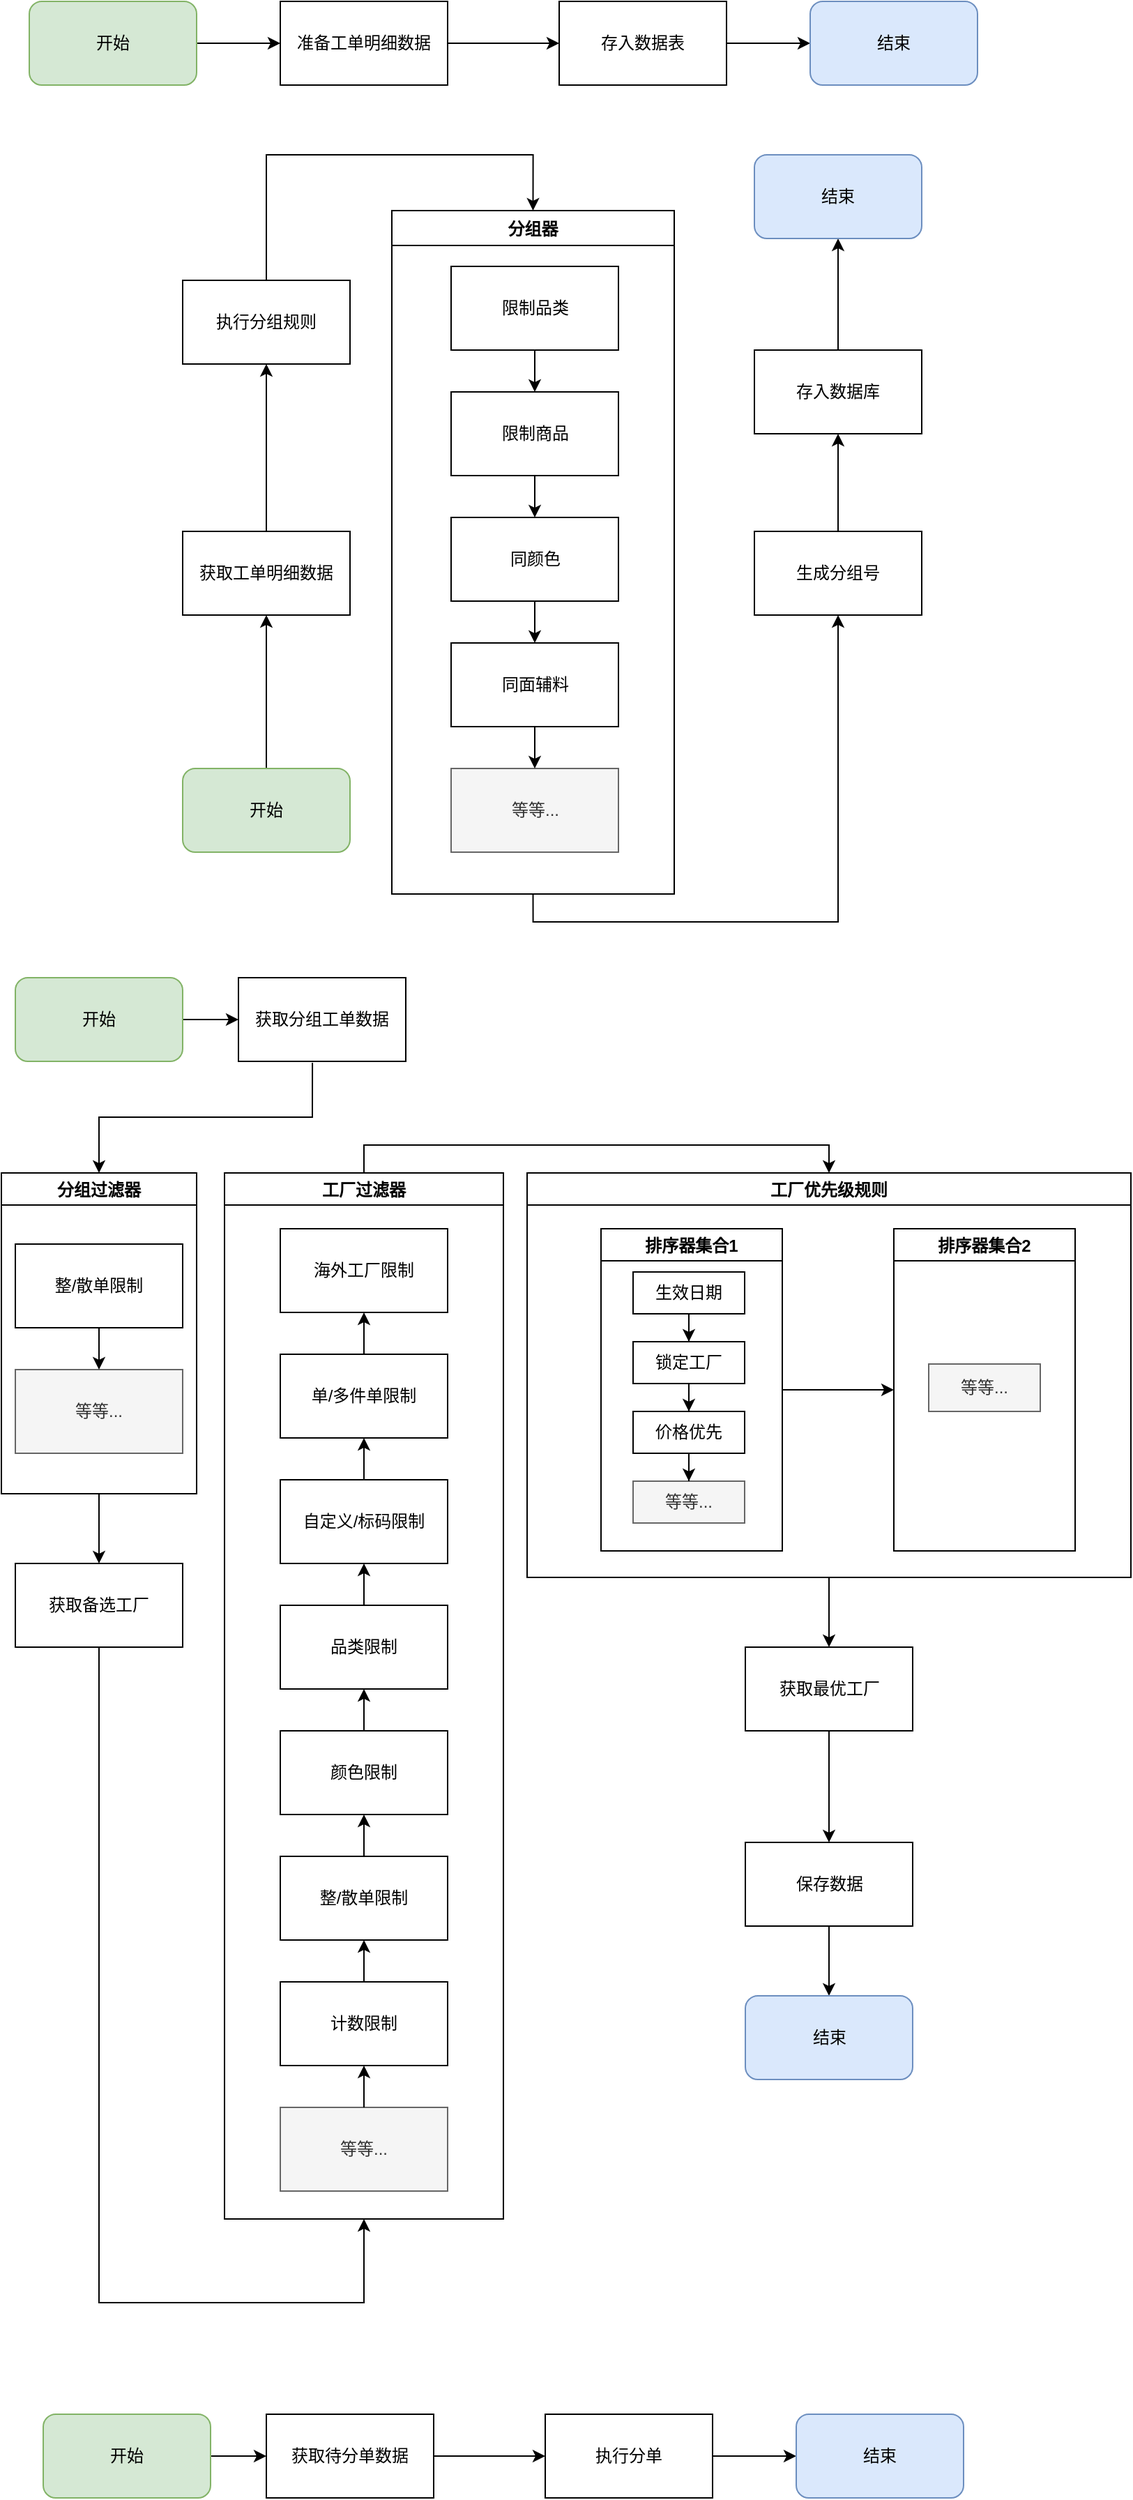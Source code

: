 <mxfile version="15.0.3" type="github">
  <diagram id="PkxNSf3w1aPMf5KJn0CN" name="Page-1">
    <mxGraphModel dx="1230" dy="731" grid="1" gridSize="10" guides="1" tooltips="1" connect="1" arrows="1" fold="1" page="1" pageScale="1" pageWidth="827" pageHeight="1169" math="0" shadow="0">
      <root>
        <mxCell id="0" />
        <mxCell id="1" parent="0" />
        <mxCell id="IBnDp6L8m_IgXKUZqDsy-4" value="" style="edgeStyle=orthogonalEdgeStyle;rounded=0;orthogonalLoop=1;jettySize=auto;html=1;" edge="1" parent="1" source="IBnDp6L8m_IgXKUZqDsy-1" target="IBnDp6L8m_IgXKUZqDsy-2">
          <mxGeometry relative="1" as="geometry" />
        </mxCell>
        <mxCell id="IBnDp6L8m_IgXKUZqDsy-1" value="准备工单明细数据" style="rounded=0;whiteSpace=wrap;html=1;" vertex="1" parent="1">
          <mxGeometry x="210" y="90" width="120" height="60" as="geometry" />
        </mxCell>
        <mxCell id="IBnDp6L8m_IgXKUZqDsy-12" value="" style="edgeStyle=orthogonalEdgeStyle;rounded=0;orthogonalLoop=1;jettySize=auto;html=1;" edge="1" parent="1" source="IBnDp6L8m_IgXKUZqDsy-2" target="IBnDp6L8m_IgXKUZqDsy-11">
          <mxGeometry relative="1" as="geometry" />
        </mxCell>
        <mxCell id="IBnDp6L8m_IgXKUZqDsy-2" value="存入数据表" style="rounded=0;whiteSpace=wrap;html=1;" vertex="1" parent="1">
          <mxGeometry x="410" y="90" width="120" height="60" as="geometry" />
        </mxCell>
        <mxCell id="IBnDp6L8m_IgXKUZqDsy-8" value="" style="edgeStyle=orthogonalEdgeStyle;rounded=0;orthogonalLoop=1;jettySize=auto;html=1;" edge="1" parent="1" source="IBnDp6L8m_IgXKUZqDsy-7" target="IBnDp6L8m_IgXKUZqDsy-1">
          <mxGeometry relative="1" as="geometry" />
        </mxCell>
        <mxCell id="IBnDp6L8m_IgXKUZqDsy-7" value="开始" style="rounded=1;whiteSpace=wrap;html=1;fillColor=#d5e8d4;strokeColor=#82b366;" vertex="1" parent="1">
          <mxGeometry x="30" y="90" width="120" height="60" as="geometry" />
        </mxCell>
        <mxCell id="IBnDp6L8m_IgXKUZqDsy-11" value="结束" style="rounded=1;whiteSpace=wrap;html=1;fillColor=#dae8fc;strokeColor=#6c8ebf;" vertex="1" parent="1">
          <mxGeometry x="590" y="90" width="120" height="60" as="geometry" />
        </mxCell>
        <mxCell id="IBnDp6L8m_IgXKUZqDsy-36" value="" style="edgeStyle=orthogonalEdgeStyle;rounded=0;orthogonalLoop=1;jettySize=auto;html=1;" edge="1" parent="1" source="IBnDp6L8m_IgXKUZqDsy-13" target="IBnDp6L8m_IgXKUZqDsy-35">
          <mxGeometry relative="1" as="geometry" />
        </mxCell>
        <mxCell id="IBnDp6L8m_IgXKUZqDsy-13" value="开始" style="rounded=1;whiteSpace=wrap;html=1;fillColor=#d5e8d4;strokeColor=#82b366;" vertex="1" parent="1">
          <mxGeometry x="140" y="640" width="120" height="60" as="geometry" />
        </mxCell>
        <mxCell id="IBnDp6L8m_IgXKUZqDsy-18" style="edgeStyle=orthogonalEdgeStyle;rounded=0;orthogonalLoop=1;jettySize=auto;html=1;exitX=0.5;exitY=0;exitDx=0;exitDy=0;entryX=0.5;entryY=0;entryDx=0;entryDy=0;" edge="1" parent="1" source="IBnDp6L8m_IgXKUZqDsy-14" target="IBnDp6L8m_IgXKUZqDsy-34">
          <mxGeometry relative="1" as="geometry">
            <mxPoint x="420" y="200" as="targetPoint" />
            <Array as="points">
              <mxPoint x="200" y="200" />
              <mxPoint x="391" y="200" />
            </Array>
          </mxGeometry>
        </mxCell>
        <mxCell id="IBnDp6L8m_IgXKUZqDsy-14" value="执行分组规则" style="rounded=0;whiteSpace=wrap;html=1;" vertex="1" parent="1">
          <mxGeometry x="140" y="290" width="120" height="60" as="geometry" />
        </mxCell>
        <mxCell id="IBnDp6L8m_IgXKUZqDsy-28" value="" style="edgeStyle=orthogonalEdgeStyle;rounded=0;orthogonalLoop=1;jettySize=auto;html=1;exitX=0.5;exitY=1;exitDx=0;exitDy=0;entryX=0.5;entryY=1;entryDx=0;entryDy=0;" edge="1" parent="1" source="IBnDp6L8m_IgXKUZqDsy-34" target="IBnDp6L8m_IgXKUZqDsy-27">
          <mxGeometry relative="1" as="geometry" />
        </mxCell>
        <mxCell id="IBnDp6L8m_IgXKUZqDsy-30" value="" style="edgeStyle=orthogonalEdgeStyle;rounded=0;orthogonalLoop=1;jettySize=auto;html=1;" edge="1" parent="1" source="IBnDp6L8m_IgXKUZqDsy-27" target="IBnDp6L8m_IgXKUZqDsy-29">
          <mxGeometry relative="1" as="geometry" />
        </mxCell>
        <mxCell id="IBnDp6L8m_IgXKUZqDsy-27" value="生成分组号" style="whiteSpace=wrap;html=1;rounded=0;" vertex="1" parent="1">
          <mxGeometry x="550" y="470" width="120" height="60" as="geometry" />
        </mxCell>
        <mxCell id="IBnDp6L8m_IgXKUZqDsy-32" value="" style="edgeStyle=orthogonalEdgeStyle;rounded=0;orthogonalLoop=1;jettySize=auto;html=1;" edge="1" parent="1" source="IBnDp6L8m_IgXKUZqDsy-29" target="IBnDp6L8m_IgXKUZqDsy-31">
          <mxGeometry relative="1" as="geometry" />
        </mxCell>
        <mxCell id="IBnDp6L8m_IgXKUZqDsy-29" value="存入数据库" style="whiteSpace=wrap;html=1;rounded=0;" vertex="1" parent="1">
          <mxGeometry x="550" y="340" width="120" height="60" as="geometry" />
        </mxCell>
        <mxCell id="IBnDp6L8m_IgXKUZqDsy-31" value="结束" style="rounded=1;whiteSpace=wrap;html=1;fillColor=#dae8fc;strokeColor=#6c8ebf;" vertex="1" parent="1">
          <mxGeometry x="550" y="200" width="120" height="60" as="geometry" />
        </mxCell>
        <mxCell id="IBnDp6L8m_IgXKUZqDsy-34" value="分组器" style="swimlane;verticalAlign=middle;fillColor=none;startSize=25;" vertex="1" parent="1">
          <mxGeometry x="290" y="240" width="202.5" height="490" as="geometry">
            <mxRectangle x="290" y="240" width="90" height="23" as="alternateBounds" />
          </mxGeometry>
        </mxCell>
        <mxCell id="IBnDp6L8m_IgXKUZqDsy-17" value="限制品类" style="rounded=0;whiteSpace=wrap;html=1;" vertex="1" parent="IBnDp6L8m_IgXKUZqDsy-34">
          <mxGeometry x="42.5" y="40" width="120" height="60" as="geometry" />
        </mxCell>
        <mxCell id="IBnDp6L8m_IgXKUZqDsy-19" value="限制商品" style="whiteSpace=wrap;html=1;rounded=0;" vertex="1" parent="IBnDp6L8m_IgXKUZqDsy-34">
          <mxGeometry x="42.5" y="130" width="120" height="60" as="geometry" />
        </mxCell>
        <mxCell id="IBnDp6L8m_IgXKUZqDsy-20" value="" style="edgeStyle=orthogonalEdgeStyle;rounded=0;orthogonalLoop=1;jettySize=auto;html=1;" edge="1" parent="IBnDp6L8m_IgXKUZqDsy-34" source="IBnDp6L8m_IgXKUZqDsy-17" target="IBnDp6L8m_IgXKUZqDsy-19">
          <mxGeometry relative="1" as="geometry" />
        </mxCell>
        <mxCell id="IBnDp6L8m_IgXKUZqDsy-21" value="同颜色" style="whiteSpace=wrap;html=1;rounded=0;" vertex="1" parent="IBnDp6L8m_IgXKUZqDsy-34">
          <mxGeometry x="42.5" y="220" width="120" height="60" as="geometry" />
        </mxCell>
        <mxCell id="IBnDp6L8m_IgXKUZqDsy-22" value="" style="edgeStyle=orthogonalEdgeStyle;rounded=0;orthogonalLoop=1;jettySize=auto;html=1;" edge="1" parent="IBnDp6L8m_IgXKUZqDsy-34" source="IBnDp6L8m_IgXKUZqDsy-19" target="IBnDp6L8m_IgXKUZqDsy-21">
          <mxGeometry relative="1" as="geometry" />
        </mxCell>
        <mxCell id="IBnDp6L8m_IgXKUZqDsy-23" value="同面辅料" style="whiteSpace=wrap;html=1;rounded=0;" vertex="1" parent="IBnDp6L8m_IgXKUZqDsy-34">
          <mxGeometry x="42.5" y="310" width="120" height="60" as="geometry" />
        </mxCell>
        <mxCell id="IBnDp6L8m_IgXKUZqDsy-24" value="" style="edgeStyle=orthogonalEdgeStyle;rounded=0;orthogonalLoop=1;jettySize=auto;html=1;" edge="1" parent="IBnDp6L8m_IgXKUZqDsy-34" source="IBnDp6L8m_IgXKUZqDsy-21" target="IBnDp6L8m_IgXKUZqDsy-23">
          <mxGeometry relative="1" as="geometry" />
        </mxCell>
        <mxCell id="IBnDp6L8m_IgXKUZqDsy-25" value="等等..." style="whiteSpace=wrap;html=1;rounded=0;fillColor=#f5f5f5;strokeColor=#666666;fontColor=#333333;" vertex="1" parent="IBnDp6L8m_IgXKUZqDsy-34">
          <mxGeometry x="42.5" y="400" width="120" height="60" as="geometry" />
        </mxCell>
        <mxCell id="IBnDp6L8m_IgXKUZqDsy-26" value="" style="edgeStyle=orthogonalEdgeStyle;rounded=0;orthogonalLoop=1;jettySize=auto;html=1;" edge="1" parent="IBnDp6L8m_IgXKUZqDsy-34" source="IBnDp6L8m_IgXKUZqDsy-23" target="IBnDp6L8m_IgXKUZqDsy-25">
          <mxGeometry relative="1" as="geometry" />
        </mxCell>
        <mxCell id="IBnDp6L8m_IgXKUZqDsy-37" style="edgeStyle=orthogonalEdgeStyle;rounded=0;orthogonalLoop=1;jettySize=auto;html=1;" edge="1" parent="1" source="IBnDp6L8m_IgXKUZqDsy-35" target="IBnDp6L8m_IgXKUZqDsy-14">
          <mxGeometry relative="1" as="geometry" />
        </mxCell>
        <mxCell id="IBnDp6L8m_IgXKUZqDsy-35" value="获取工单明细数据" style="rounded=0;whiteSpace=wrap;html=1;fillColor=none;verticalAlign=middle;" vertex="1" parent="1">
          <mxGeometry x="140" y="470" width="120" height="60" as="geometry" />
        </mxCell>
        <mxCell id="IBnDp6L8m_IgXKUZqDsy-53" value="" style="edgeStyle=orthogonalEdgeStyle;rounded=0;orthogonalLoop=1;jettySize=auto;html=1;" edge="1" parent="1" source="IBnDp6L8m_IgXKUZqDsy-45" target="IBnDp6L8m_IgXKUZqDsy-52">
          <mxGeometry relative="1" as="geometry" />
        </mxCell>
        <mxCell id="IBnDp6L8m_IgXKUZqDsy-45" value="开始" style="rounded=1;whiteSpace=wrap;html=1;fillColor=#d5e8d4;verticalAlign=middle;strokeColor=#82b366;" vertex="1" parent="1">
          <mxGeometry x="20" y="790" width="120" height="60" as="geometry" />
        </mxCell>
        <mxCell id="IBnDp6L8m_IgXKUZqDsy-58" style="edgeStyle=orthogonalEdgeStyle;rounded=0;orthogonalLoop=1;jettySize=auto;html=1;entryX=0.5;entryY=0;entryDx=0;entryDy=0;exitX=0.442;exitY=1.017;exitDx=0;exitDy=0;exitPerimeter=0;" edge="1" parent="1" source="IBnDp6L8m_IgXKUZqDsy-52" target="IBnDp6L8m_IgXKUZqDsy-54">
          <mxGeometry relative="1" as="geometry" />
        </mxCell>
        <mxCell id="IBnDp6L8m_IgXKUZqDsy-52" value="获取分组工单数据" style="rounded=0;whiteSpace=wrap;html=1;fillColor=none;verticalAlign=middle;" vertex="1" parent="1">
          <mxGeometry x="180" y="790" width="120" height="60" as="geometry" />
        </mxCell>
        <mxCell id="IBnDp6L8m_IgXKUZqDsy-60" value="" style="edgeStyle=orthogonalEdgeStyle;rounded=0;orthogonalLoop=1;jettySize=auto;html=1;" edge="1" parent="1" source="IBnDp6L8m_IgXKUZqDsy-54" target="IBnDp6L8m_IgXKUZqDsy-59">
          <mxGeometry relative="1" as="geometry" />
        </mxCell>
        <mxCell id="IBnDp6L8m_IgXKUZqDsy-54" value="分组过滤器" style="swimlane;fillColor=none;verticalAlign=middle;" vertex="1" parent="1">
          <mxGeometry x="10" y="930" width="140" height="230" as="geometry" />
        </mxCell>
        <mxCell id="IBnDp6L8m_IgXKUZqDsy-55" value="整/散单限制" style="whiteSpace=wrap;html=1;fillColor=none;verticalAlign=middle;" vertex="1" parent="IBnDp6L8m_IgXKUZqDsy-54">
          <mxGeometry x="10" y="51" width="120" height="60" as="geometry" />
        </mxCell>
        <mxCell id="IBnDp6L8m_IgXKUZqDsy-56" value="等等..." style="whiteSpace=wrap;html=1;fillColor=#f5f5f5;strokeColor=#666666;fontColor=#333333;" vertex="1" parent="IBnDp6L8m_IgXKUZqDsy-54">
          <mxGeometry x="10" y="141" width="120" height="60" as="geometry" />
        </mxCell>
        <mxCell id="IBnDp6L8m_IgXKUZqDsy-57" value="" style="edgeStyle=orthogonalEdgeStyle;rounded=0;orthogonalLoop=1;jettySize=auto;html=1;" edge="1" parent="IBnDp6L8m_IgXKUZqDsy-54" source="IBnDp6L8m_IgXKUZqDsy-55" target="IBnDp6L8m_IgXKUZqDsy-56">
          <mxGeometry relative="1" as="geometry" />
        </mxCell>
        <mxCell id="IBnDp6L8m_IgXKUZqDsy-62" style="edgeStyle=orthogonalEdgeStyle;rounded=0;orthogonalLoop=1;jettySize=auto;html=1;entryX=0.5;entryY=1;entryDx=0;entryDy=0;exitX=0.5;exitY=1;exitDx=0;exitDy=0;" edge="1" parent="1" source="IBnDp6L8m_IgXKUZqDsy-59" target="IBnDp6L8m_IgXKUZqDsy-61">
          <mxGeometry relative="1" as="geometry">
            <mxPoint x="399" y="1640" as="targetPoint" />
            <Array as="points">
              <mxPoint x="80" y="1740" />
              <mxPoint x="270" y="1740" />
            </Array>
          </mxGeometry>
        </mxCell>
        <mxCell id="IBnDp6L8m_IgXKUZqDsy-59" value="获取备选工厂" style="whiteSpace=wrap;html=1;fontStyle=0;fillColor=none;startSize=23;" vertex="1" parent="1">
          <mxGeometry x="20" y="1210" width="120" height="60" as="geometry" />
        </mxCell>
        <mxCell id="IBnDp6L8m_IgXKUZqDsy-85" style="edgeStyle=orthogonalEdgeStyle;rounded=0;orthogonalLoop=1;jettySize=auto;html=1;entryX=0.5;entryY=0;entryDx=0;entryDy=0;exitX=0.5;exitY=0;exitDx=0;exitDy=0;" edge="1" parent="1" source="IBnDp6L8m_IgXKUZqDsy-61" target="IBnDp6L8m_IgXKUZqDsy-84">
          <mxGeometry relative="1" as="geometry" />
        </mxCell>
        <mxCell id="IBnDp6L8m_IgXKUZqDsy-61" value="工厂过滤器" style="swimlane;fillColor=none;verticalAlign=middle;" vertex="1" parent="1">
          <mxGeometry x="170" y="930" width="200" height="750" as="geometry">
            <mxRectangle x="414" y="840" width="90" height="23" as="alternateBounds" />
          </mxGeometry>
        </mxCell>
        <mxCell id="IBnDp6L8m_IgXKUZqDsy-63" value="海外工厂限制" style="rounded=0;whiteSpace=wrap;html=1;fillColor=none;verticalAlign=middle;" vertex="1" parent="IBnDp6L8m_IgXKUZqDsy-61">
          <mxGeometry x="40" y="40" width="120" height="60" as="geometry" />
        </mxCell>
        <mxCell id="IBnDp6L8m_IgXKUZqDsy-64" value="单/多件单限制" style="whiteSpace=wrap;html=1;rounded=0;fillColor=none;" vertex="1" parent="IBnDp6L8m_IgXKUZqDsy-61">
          <mxGeometry x="40" y="130" width="120" height="60" as="geometry" />
        </mxCell>
        <mxCell id="IBnDp6L8m_IgXKUZqDsy-65" value="" style="edgeStyle=orthogonalEdgeStyle;rounded=0;orthogonalLoop=1;jettySize=auto;html=1;" edge="1" parent="IBnDp6L8m_IgXKUZqDsy-61" source="IBnDp6L8m_IgXKUZqDsy-64" target="IBnDp6L8m_IgXKUZqDsy-63">
          <mxGeometry relative="1" as="geometry" />
        </mxCell>
        <mxCell id="IBnDp6L8m_IgXKUZqDsy-66" value="自定义/标码限制" style="whiteSpace=wrap;html=1;rounded=0;fillColor=none;" vertex="1" parent="IBnDp6L8m_IgXKUZqDsy-61">
          <mxGeometry x="40" y="220" width="120" height="60" as="geometry" />
        </mxCell>
        <mxCell id="IBnDp6L8m_IgXKUZqDsy-67" value="" style="edgeStyle=orthogonalEdgeStyle;rounded=0;orthogonalLoop=1;jettySize=auto;html=1;" edge="1" parent="IBnDp6L8m_IgXKUZqDsy-61" source="IBnDp6L8m_IgXKUZqDsy-66" target="IBnDp6L8m_IgXKUZqDsy-64">
          <mxGeometry relative="1" as="geometry" />
        </mxCell>
        <mxCell id="IBnDp6L8m_IgXKUZqDsy-68" value="品类限制" style="whiteSpace=wrap;html=1;rounded=0;fillColor=none;" vertex="1" parent="IBnDp6L8m_IgXKUZqDsy-61">
          <mxGeometry x="40" y="310" width="120" height="60" as="geometry" />
        </mxCell>
        <mxCell id="IBnDp6L8m_IgXKUZqDsy-69" value="" style="edgeStyle=orthogonalEdgeStyle;rounded=0;orthogonalLoop=1;jettySize=auto;html=1;" edge="1" parent="IBnDp6L8m_IgXKUZqDsy-61" source="IBnDp6L8m_IgXKUZqDsy-68" target="IBnDp6L8m_IgXKUZqDsy-66">
          <mxGeometry relative="1" as="geometry" />
        </mxCell>
        <mxCell id="IBnDp6L8m_IgXKUZqDsy-70" value="颜色限制" style="whiteSpace=wrap;html=1;rounded=0;fillColor=none;" vertex="1" parent="IBnDp6L8m_IgXKUZqDsy-61">
          <mxGeometry x="40" y="400" width="120" height="60" as="geometry" />
        </mxCell>
        <mxCell id="IBnDp6L8m_IgXKUZqDsy-71" value="" style="edgeStyle=orthogonalEdgeStyle;rounded=0;orthogonalLoop=1;jettySize=auto;html=1;" edge="1" parent="IBnDp6L8m_IgXKUZqDsy-61" source="IBnDp6L8m_IgXKUZqDsy-70" target="IBnDp6L8m_IgXKUZqDsy-68">
          <mxGeometry relative="1" as="geometry" />
        </mxCell>
        <mxCell id="IBnDp6L8m_IgXKUZqDsy-72" value="整/散单限制" style="whiteSpace=wrap;html=1;rounded=0;fillColor=none;" vertex="1" parent="IBnDp6L8m_IgXKUZqDsy-61">
          <mxGeometry x="40" y="490" width="120" height="60" as="geometry" />
        </mxCell>
        <mxCell id="IBnDp6L8m_IgXKUZqDsy-73" value="" style="edgeStyle=orthogonalEdgeStyle;rounded=0;orthogonalLoop=1;jettySize=auto;html=1;" edge="1" parent="IBnDp6L8m_IgXKUZqDsy-61" source="IBnDp6L8m_IgXKUZqDsy-72" target="IBnDp6L8m_IgXKUZqDsy-70">
          <mxGeometry relative="1" as="geometry" />
        </mxCell>
        <mxCell id="IBnDp6L8m_IgXKUZqDsy-74" value="计数限制" style="whiteSpace=wrap;html=1;rounded=0;fillColor=none;" vertex="1" parent="IBnDp6L8m_IgXKUZqDsy-61">
          <mxGeometry x="40" y="580" width="120" height="60" as="geometry" />
        </mxCell>
        <mxCell id="IBnDp6L8m_IgXKUZqDsy-75" value="" style="edgeStyle=orthogonalEdgeStyle;rounded=0;orthogonalLoop=1;jettySize=auto;html=1;" edge="1" parent="IBnDp6L8m_IgXKUZqDsy-61" source="IBnDp6L8m_IgXKUZqDsy-74" target="IBnDp6L8m_IgXKUZqDsy-72">
          <mxGeometry relative="1" as="geometry" />
        </mxCell>
        <mxCell id="IBnDp6L8m_IgXKUZqDsy-76" value="等等..." style="whiteSpace=wrap;html=1;rounded=0;fillColor=#f5f5f5;strokeColor=#666666;fontColor=#333333;" vertex="1" parent="IBnDp6L8m_IgXKUZqDsy-61">
          <mxGeometry x="40" y="670" width="120" height="60" as="geometry" />
        </mxCell>
        <mxCell id="IBnDp6L8m_IgXKUZqDsy-77" value="" style="edgeStyle=orthogonalEdgeStyle;rounded=0;orthogonalLoop=1;jettySize=auto;html=1;" edge="1" parent="IBnDp6L8m_IgXKUZqDsy-61" source="IBnDp6L8m_IgXKUZqDsy-76" target="IBnDp6L8m_IgXKUZqDsy-74">
          <mxGeometry relative="1" as="geometry" />
        </mxCell>
        <mxCell id="IBnDp6L8m_IgXKUZqDsy-115" value="" style="edgeStyle=orthogonalEdgeStyle;rounded=0;orthogonalLoop=1;jettySize=auto;html=1;" edge="1" parent="1" source="IBnDp6L8m_IgXKUZqDsy-84" target="IBnDp6L8m_IgXKUZqDsy-114">
          <mxGeometry relative="1" as="geometry" />
        </mxCell>
        <mxCell id="IBnDp6L8m_IgXKUZqDsy-84" value="工厂优先级规则" style="swimlane;fillColor=none;verticalAlign=middle;" vertex="1" parent="1">
          <mxGeometry x="387" y="930" width="433" height="290" as="geometry" />
        </mxCell>
        <mxCell id="IBnDp6L8m_IgXKUZqDsy-112" value="" style="edgeStyle=orthogonalEdgeStyle;rounded=0;orthogonalLoop=1;jettySize=auto;html=1;entryX=0;entryY=0.5;entryDx=0;entryDy=0;" edge="1" parent="IBnDp6L8m_IgXKUZqDsy-84" source="IBnDp6L8m_IgXKUZqDsy-91" target="IBnDp6L8m_IgXKUZqDsy-96">
          <mxGeometry relative="1" as="geometry">
            <mxPoint x="253" y="156" as="targetPoint" />
          </mxGeometry>
        </mxCell>
        <mxCell id="IBnDp6L8m_IgXKUZqDsy-91" value="排序器集合1" style="swimlane;fillColor=none;verticalAlign=middle;" vertex="1" parent="IBnDp6L8m_IgXKUZqDsy-84">
          <mxGeometry x="53" y="40" width="130" height="231" as="geometry" />
        </mxCell>
        <mxCell id="IBnDp6L8m_IgXKUZqDsy-88" value="锁定工厂" style="rounded=0;whiteSpace=wrap;html=1;fillColor=none;verticalAlign=middle;" vertex="1" parent="IBnDp6L8m_IgXKUZqDsy-91">
          <mxGeometry x="23" y="81" width="80" height="30" as="geometry" />
        </mxCell>
        <mxCell id="IBnDp6L8m_IgXKUZqDsy-89" value="价格优先" style="rounded=0;whiteSpace=wrap;html=1;fillColor=none;verticalAlign=middle;" vertex="1" parent="IBnDp6L8m_IgXKUZqDsy-91">
          <mxGeometry x="23" y="131" width="80" height="30" as="geometry" />
        </mxCell>
        <mxCell id="IBnDp6L8m_IgXKUZqDsy-90" value="" style="edgeStyle=orthogonalEdgeStyle;rounded=0;orthogonalLoop=1;jettySize=auto;html=1;" edge="1" parent="IBnDp6L8m_IgXKUZqDsy-91" source="IBnDp6L8m_IgXKUZqDsy-88" target="IBnDp6L8m_IgXKUZqDsy-89">
          <mxGeometry relative="1" as="geometry" />
        </mxCell>
        <mxCell id="IBnDp6L8m_IgXKUZqDsy-92" value="生效日期" style="rounded=0;whiteSpace=wrap;html=1;fillColor=none;verticalAlign=middle;" vertex="1" parent="IBnDp6L8m_IgXKUZqDsy-91">
          <mxGeometry x="23" y="31" width="80" height="30" as="geometry" />
        </mxCell>
        <mxCell id="IBnDp6L8m_IgXKUZqDsy-93" value="" style="edgeStyle=orthogonalEdgeStyle;rounded=0;orthogonalLoop=1;jettySize=auto;html=1;" edge="1" parent="IBnDp6L8m_IgXKUZqDsy-91" source="IBnDp6L8m_IgXKUZqDsy-92" target="IBnDp6L8m_IgXKUZqDsy-88">
          <mxGeometry relative="1" as="geometry" />
        </mxCell>
        <mxCell id="IBnDp6L8m_IgXKUZqDsy-94" value="等等..." style="rounded=0;whiteSpace=wrap;html=1;fillColor=#f5f5f5;verticalAlign=middle;strokeColor=#666666;fontColor=#333333;" vertex="1" parent="IBnDp6L8m_IgXKUZqDsy-91">
          <mxGeometry x="23" y="181" width="80" height="30" as="geometry" />
        </mxCell>
        <mxCell id="IBnDp6L8m_IgXKUZqDsy-95" value="" style="edgeStyle=orthogonalEdgeStyle;rounded=0;orthogonalLoop=1;jettySize=auto;html=1;" edge="1" parent="IBnDp6L8m_IgXKUZqDsy-91" source="IBnDp6L8m_IgXKUZqDsy-89" target="IBnDp6L8m_IgXKUZqDsy-94">
          <mxGeometry relative="1" as="geometry" />
        </mxCell>
        <mxCell id="IBnDp6L8m_IgXKUZqDsy-96" value="排序器集合2" style="swimlane;fillColor=none;verticalAlign=middle;" vertex="1" parent="IBnDp6L8m_IgXKUZqDsy-84">
          <mxGeometry x="263" y="40" width="130" height="231" as="geometry" />
        </mxCell>
        <mxCell id="IBnDp6L8m_IgXKUZqDsy-113" value="等等..." style="rounded=0;whiteSpace=wrap;html=1;fillColor=#f5f5f5;verticalAlign=middle;strokeColor=#666666;fontColor=#333333;" vertex="1" parent="IBnDp6L8m_IgXKUZqDsy-96">
          <mxGeometry x="25" y="97" width="80" height="34" as="geometry" />
        </mxCell>
        <mxCell id="IBnDp6L8m_IgXKUZqDsy-117" value="" style="edgeStyle=orthogonalEdgeStyle;rounded=0;orthogonalLoop=1;jettySize=auto;html=1;" edge="1" parent="1" source="IBnDp6L8m_IgXKUZqDsy-114" target="IBnDp6L8m_IgXKUZqDsy-116">
          <mxGeometry relative="1" as="geometry" />
        </mxCell>
        <mxCell id="IBnDp6L8m_IgXKUZqDsy-114" value="获取最优工厂" style="whiteSpace=wrap;html=1;fontStyle=0;fillColor=none;startSize=23;" vertex="1" parent="1">
          <mxGeometry x="543.5" y="1270" width="120" height="60" as="geometry" />
        </mxCell>
        <mxCell id="IBnDp6L8m_IgXKUZqDsy-119" value="" style="edgeStyle=orthogonalEdgeStyle;rounded=0;orthogonalLoop=1;jettySize=auto;html=1;" edge="1" parent="1" source="IBnDp6L8m_IgXKUZqDsy-116" target="IBnDp6L8m_IgXKUZqDsy-118">
          <mxGeometry relative="1" as="geometry" />
        </mxCell>
        <mxCell id="IBnDp6L8m_IgXKUZqDsy-116" value="保存数据" style="whiteSpace=wrap;html=1;fontStyle=0;fillColor=none;startSize=23;" vertex="1" parent="1">
          <mxGeometry x="543.5" y="1410" width="120" height="60" as="geometry" />
        </mxCell>
        <mxCell id="IBnDp6L8m_IgXKUZqDsy-118" value="结束" style="rounded=1;whiteSpace=wrap;html=1;fillColor=#dae8fc;verticalAlign=middle;strokeColor=#6c8ebf;" vertex="1" parent="1">
          <mxGeometry x="543.5" y="1520" width="120" height="60" as="geometry" />
        </mxCell>
        <mxCell id="IBnDp6L8m_IgXKUZqDsy-128" value="" style="edgeStyle=orthogonalEdgeStyle;rounded=0;orthogonalLoop=1;jettySize=auto;html=1;" edge="1" parent="1" source="IBnDp6L8m_IgXKUZqDsy-120" target="IBnDp6L8m_IgXKUZqDsy-123">
          <mxGeometry relative="1" as="geometry" />
        </mxCell>
        <mxCell id="IBnDp6L8m_IgXKUZqDsy-120" value="开始" style="rounded=1;whiteSpace=wrap;html=1;fillColor=#d5e8d4;verticalAlign=middle;strokeColor=#82b366;" vertex="1" parent="1">
          <mxGeometry x="40" y="1820" width="120" height="60" as="geometry" />
        </mxCell>
        <mxCell id="IBnDp6L8m_IgXKUZqDsy-125" value="" style="edgeStyle=orthogonalEdgeStyle;rounded=0;orthogonalLoop=1;jettySize=auto;html=1;" edge="1" parent="1" source="IBnDp6L8m_IgXKUZqDsy-123" target="IBnDp6L8m_IgXKUZqDsy-124">
          <mxGeometry relative="1" as="geometry" />
        </mxCell>
        <mxCell id="IBnDp6L8m_IgXKUZqDsy-123" value="获取待分单数据" style="rounded=0;whiteSpace=wrap;html=1;fillColor=none;verticalAlign=middle;" vertex="1" parent="1">
          <mxGeometry x="200" y="1820" width="120" height="60" as="geometry" />
        </mxCell>
        <mxCell id="IBnDp6L8m_IgXKUZqDsy-127" value="" style="edgeStyle=orthogonalEdgeStyle;rounded=0;orthogonalLoop=1;jettySize=auto;html=1;" edge="1" parent="1" source="IBnDp6L8m_IgXKUZqDsy-124" target="IBnDp6L8m_IgXKUZqDsy-126">
          <mxGeometry relative="1" as="geometry" />
        </mxCell>
        <mxCell id="IBnDp6L8m_IgXKUZqDsy-124" value="执行分单" style="whiteSpace=wrap;html=1;rounded=0;fillColor=none;" vertex="1" parent="1">
          <mxGeometry x="400" y="1820" width="120" height="60" as="geometry" />
        </mxCell>
        <mxCell id="IBnDp6L8m_IgXKUZqDsy-126" value="结束" style="rounded=1;whiteSpace=wrap;html=1;fillColor=#dae8fc;verticalAlign=middle;strokeColor=#6c8ebf;" vertex="1" parent="1">
          <mxGeometry x="580" y="1820" width="120" height="60" as="geometry" />
        </mxCell>
      </root>
    </mxGraphModel>
  </diagram>
</mxfile>

